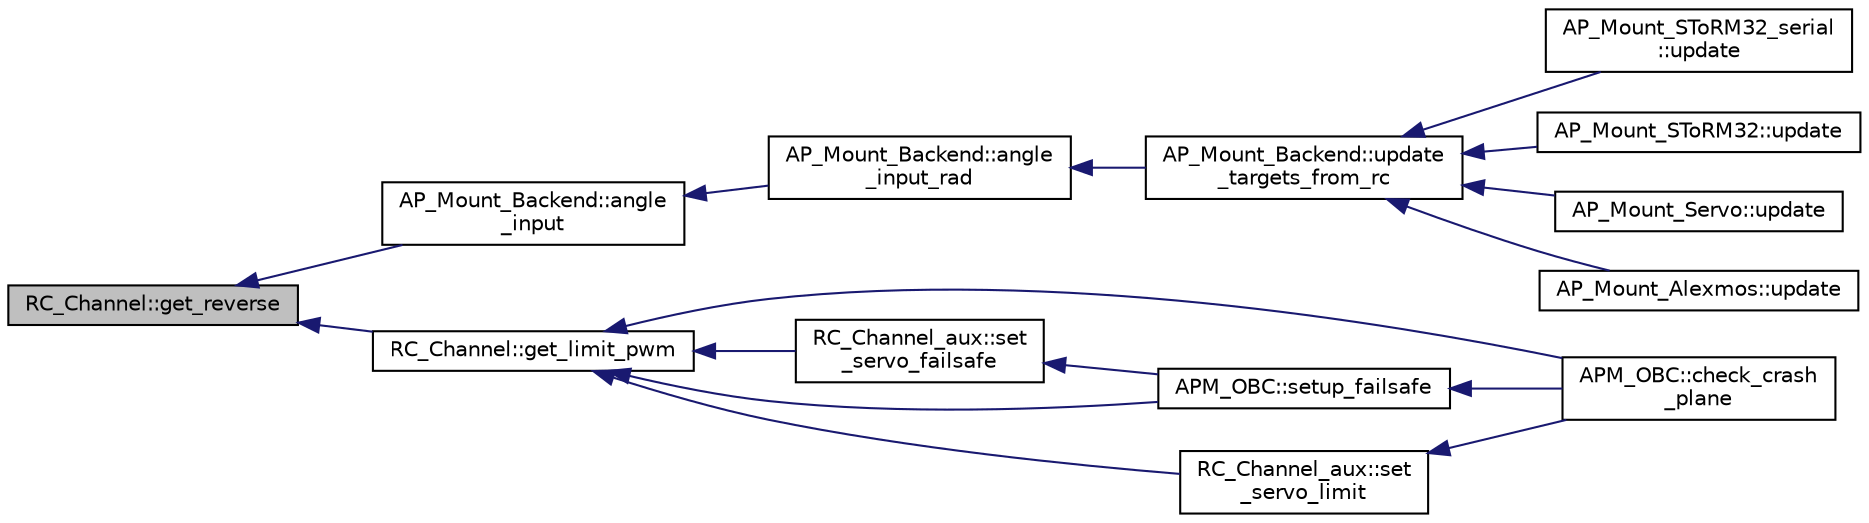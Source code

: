 digraph "RC_Channel::get_reverse"
{
 // INTERACTIVE_SVG=YES
  edge [fontname="Helvetica",fontsize="10",labelfontname="Helvetica",labelfontsize="10"];
  node [fontname="Helvetica",fontsize="10",shape=record];
  rankdir="LR";
  Node1 [label="RC_Channel::get_reverse",height=0.2,width=0.4,color="black", fillcolor="grey75", style="filled", fontcolor="black"];
  Node1 -> Node2 [dir="back",color="midnightblue",fontsize="10",style="solid",fontname="Helvetica"];
  Node2 [label="AP_Mount_Backend::angle\l_input",height=0.2,width=0.4,color="black", fillcolor="white", style="filled",URL="$classAP__Mount__Backend.html#aca1f2d5e9e859d8458772006a5e9a178"];
  Node2 -> Node3 [dir="back",color="midnightblue",fontsize="10",style="solid",fontname="Helvetica"];
  Node3 [label="AP_Mount_Backend::angle\l_input_rad",height=0.2,width=0.4,color="black", fillcolor="white", style="filled",URL="$classAP__Mount__Backend.html#a7cbf9f6695f80998e1cc39b9a3a5a0ae"];
  Node3 -> Node4 [dir="back",color="midnightblue",fontsize="10",style="solid",fontname="Helvetica"];
  Node4 [label="AP_Mount_Backend::update\l_targets_from_rc",height=0.2,width=0.4,color="black", fillcolor="white", style="filled",URL="$classAP__Mount__Backend.html#ab4be0d28626c019ba59dc179f728c9c9"];
  Node4 -> Node5 [dir="back",color="midnightblue",fontsize="10",style="solid",fontname="Helvetica"];
  Node5 [label="AP_Mount_SToRM32_serial\l::update",height=0.2,width=0.4,color="black", fillcolor="white", style="filled",URL="$classAP__Mount__SToRM32__serial.html#a0e8996b1bfa413cf9fbaef55e5bb0fb4"];
  Node4 -> Node6 [dir="back",color="midnightblue",fontsize="10",style="solid",fontname="Helvetica"];
  Node6 [label="AP_Mount_SToRM32::update",height=0.2,width=0.4,color="black", fillcolor="white", style="filled",URL="$classAP__Mount__SToRM32.html#ace0a2b82782d8c587ed2ae17fc123e99"];
  Node4 -> Node7 [dir="back",color="midnightblue",fontsize="10",style="solid",fontname="Helvetica"];
  Node7 [label="AP_Mount_Servo::update",height=0.2,width=0.4,color="black", fillcolor="white", style="filled",URL="$classAP__Mount__Servo.html#a8f4caa1ed68b0062d25e60c42b333995"];
  Node4 -> Node8 [dir="back",color="midnightblue",fontsize="10",style="solid",fontname="Helvetica"];
  Node8 [label="AP_Mount_Alexmos::update",height=0.2,width=0.4,color="black", fillcolor="white", style="filled",URL="$classAP__Mount__Alexmos.html#ad6fa0fd652a1401e0c9d791ad9399b67"];
  Node1 -> Node9 [dir="back",color="midnightblue",fontsize="10",style="solid",fontname="Helvetica"];
  Node9 [label="RC_Channel::get_limit_pwm",height=0.2,width=0.4,color="black", fillcolor="white", style="filled",URL="$classRC__Channel.html#a16efdfd7628bf948c73a47f34dc9d7a2"];
  Node9 -> Node10 [dir="back",color="midnightblue",fontsize="10",style="solid",fontname="Helvetica"];
  Node10 [label="APM_OBC::check_crash\l_plane",height=0.2,width=0.4,color="black", fillcolor="white", style="filled",URL="$classAPM__OBC.html#acfedfcd0f28b1d53b722766e321b534e"];
  Node9 -> Node11 [dir="back",color="midnightblue",fontsize="10",style="solid",fontname="Helvetica"];
  Node11 [label="RC_Channel_aux::set\l_servo_failsafe",height=0.2,width=0.4,color="black", fillcolor="white", style="filled",URL="$classRC__Channel__aux.html#a987891f25f46d7795db08233cf68d81b"];
  Node11 -> Node12 [dir="back",color="midnightblue",fontsize="10",style="solid",fontname="Helvetica"];
  Node12 [label="APM_OBC::setup_failsafe",height=0.2,width=0.4,color="black", fillcolor="white", style="filled",URL="$classAPM__OBC.html#adf90097b54be3e9ffbf21f675e411b6c"];
  Node12 -> Node10 [dir="back",color="midnightblue",fontsize="10",style="solid",fontname="Helvetica"];
  Node9 -> Node13 [dir="back",color="midnightblue",fontsize="10",style="solid",fontname="Helvetica"];
  Node13 [label="RC_Channel_aux::set\l_servo_limit",height=0.2,width=0.4,color="black", fillcolor="white", style="filled",URL="$classRC__Channel__aux.html#a51ae109c0c7a23ad9735a8571ac9ee95"];
  Node13 -> Node10 [dir="back",color="midnightblue",fontsize="10",style="solid",fontname="Helvetica"];
  Node9 -> Node12 [dir="back",color="midnightblue",fontsize="10",style="solid",fontname="Helvetica"];
}
